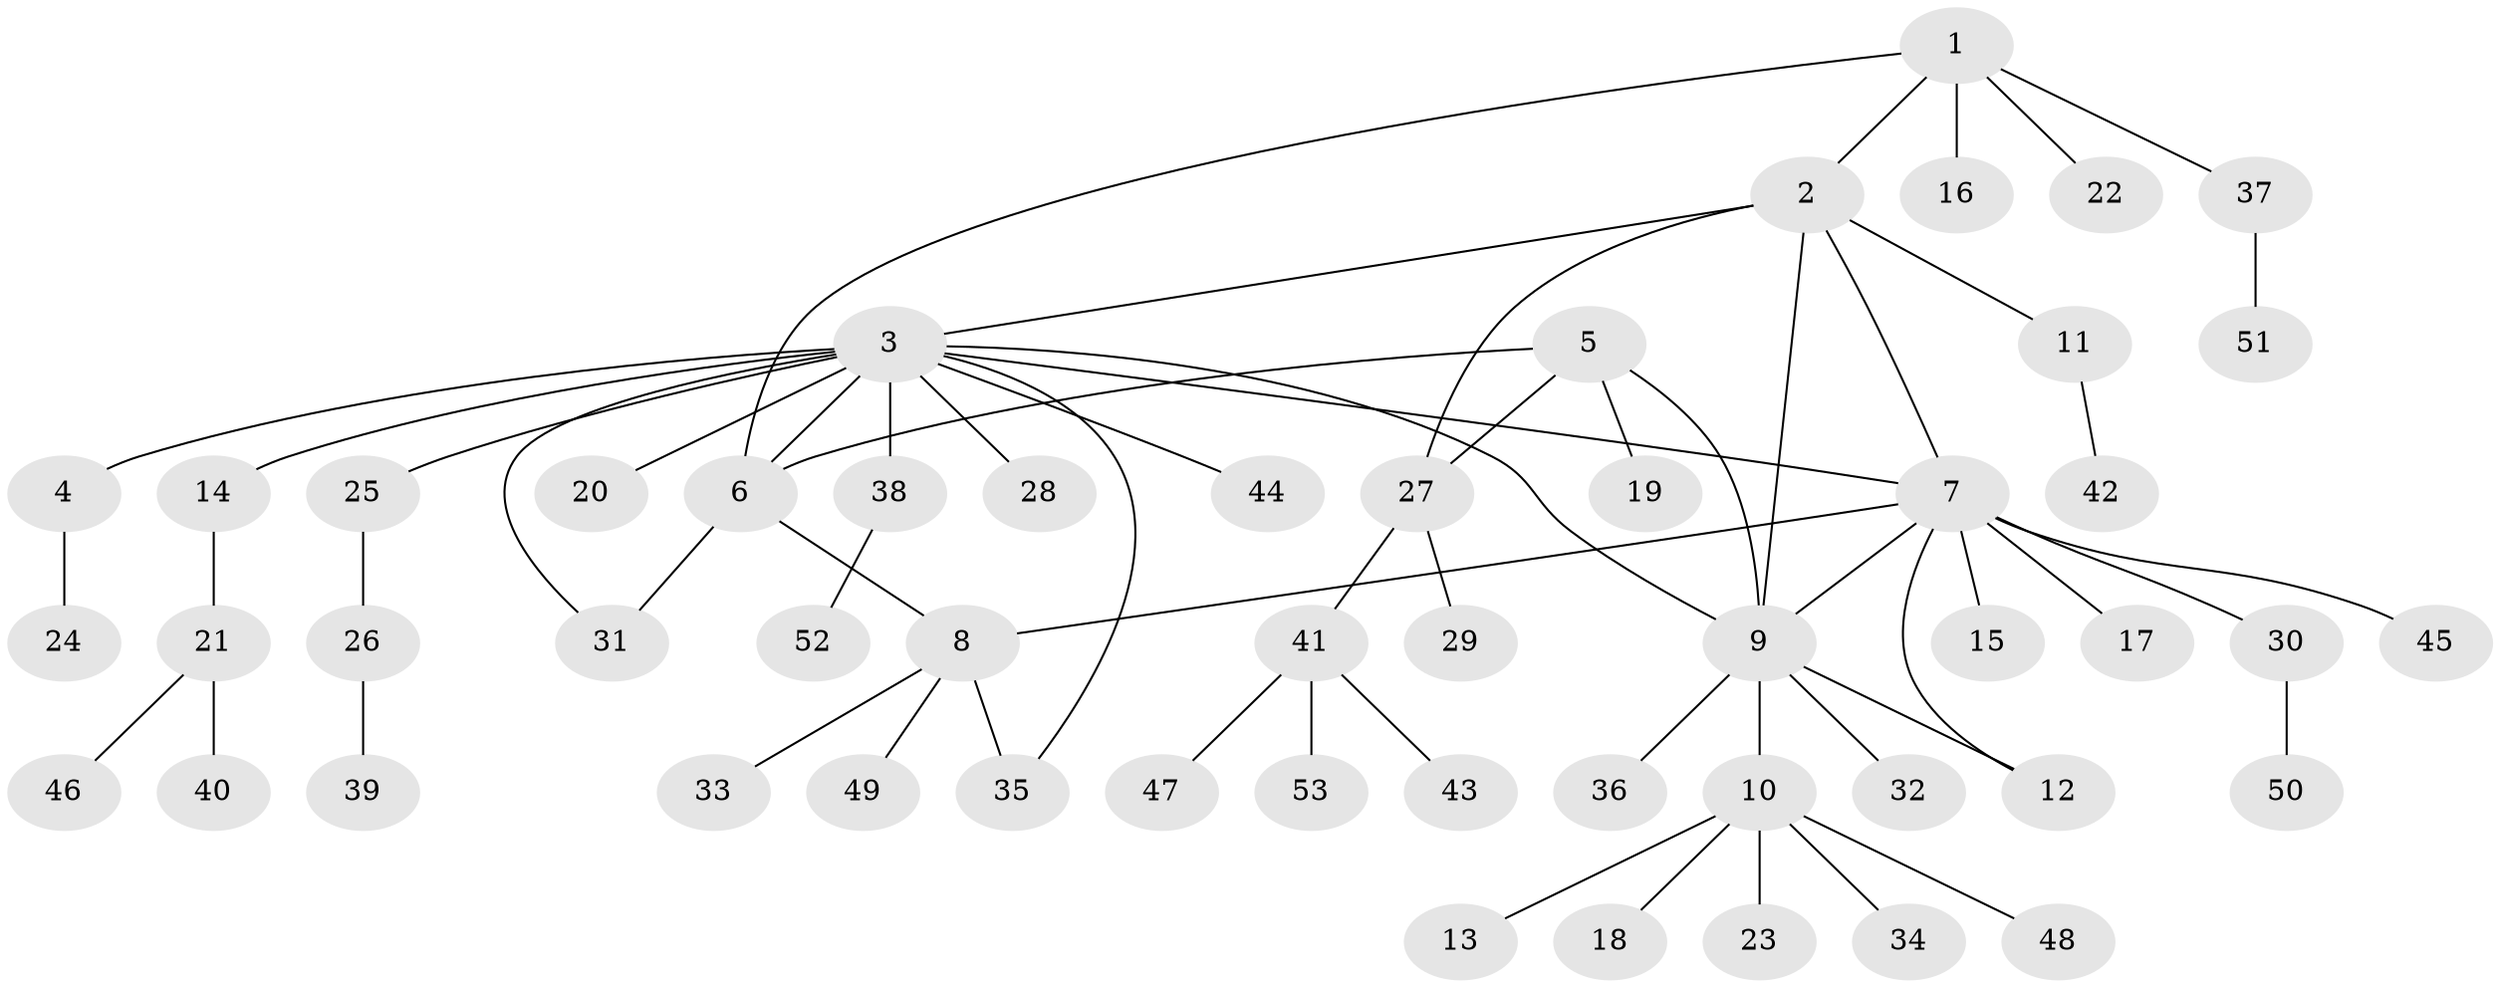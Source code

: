 // Generated by graph-tools (version 1.1) at 2025/02/03/09/25 03:02:49]
// undirected, 53 vertices, 62 edges
graph export_dot {
graph [start="1"]
  node [color=gray90,style=filled];
  1;
  2;
  3;
  4;
  5;
  6;
  7;
  8;
  9;
  10;
  11;
  12;
  13;
  14;
  15;
  16;
  17;
  18;
  19;
  20;
  21;
  22;
  23;
  24;
  25;
  26;
  27;
  28;
  29;
  30;
  31;
  32;
  33;
  34;
  35;
  36;
  37;
  38;
  39;
  40;
  41;
  42;
  43;
  44;
  45;
  46;
  47;
  48;
  49;
  50;
  51;
  52;
  53;
  1 -- 2;
  1 -- 6;
  1 -- 16;
  1 -- 22;
  1 -- 37;
  2 -- 3;
  2 -- 7;
  2 -- 9;
  2 -- 11;
  2 -- 27;
  3 -- 4;
  3 -- 6;
  3 -- 7;
  3 -- 9;
  3 -- 14;
  3 -- 20;
  3 -- 25;
  3 -- 28;
  3 -- 31;
  3 -- 35;
  3 -- 38;
  3 -- 44;
  4 -- 24;
  5 -- 6;
  5 -- 9;
  5 -- 19;
  5 -- 27;
  6 -- 8;
  6 -- 31;
  7 -- 8;
  7 -- 9;
  7 -- 12;
  7 -- 15;
  7 -- 17;
  7 -- 30;
  7 -- 45;
  8 -- 33;
  8 -- 35;
  8 -- 49;
  9 -- 10;
  9 -- 12;
  9 -- 32;
  9 -- 36;
  10 -- 13;
  10 -- 18;
  10 -- 23;
  10 -- 34;
  10 -- 48;
  11 -- 42;
  14 -- 21;
  21 -- 40;
  21 -- 46;
  25 -- 26;
  26 -- 39;
  27 -- 29;
  27 -- 41;
  30 -- 50;
  37 -- 51;
  38 -- 52;
  41 -- 43;
  41 -- 47;
  41 -- 53;
}
